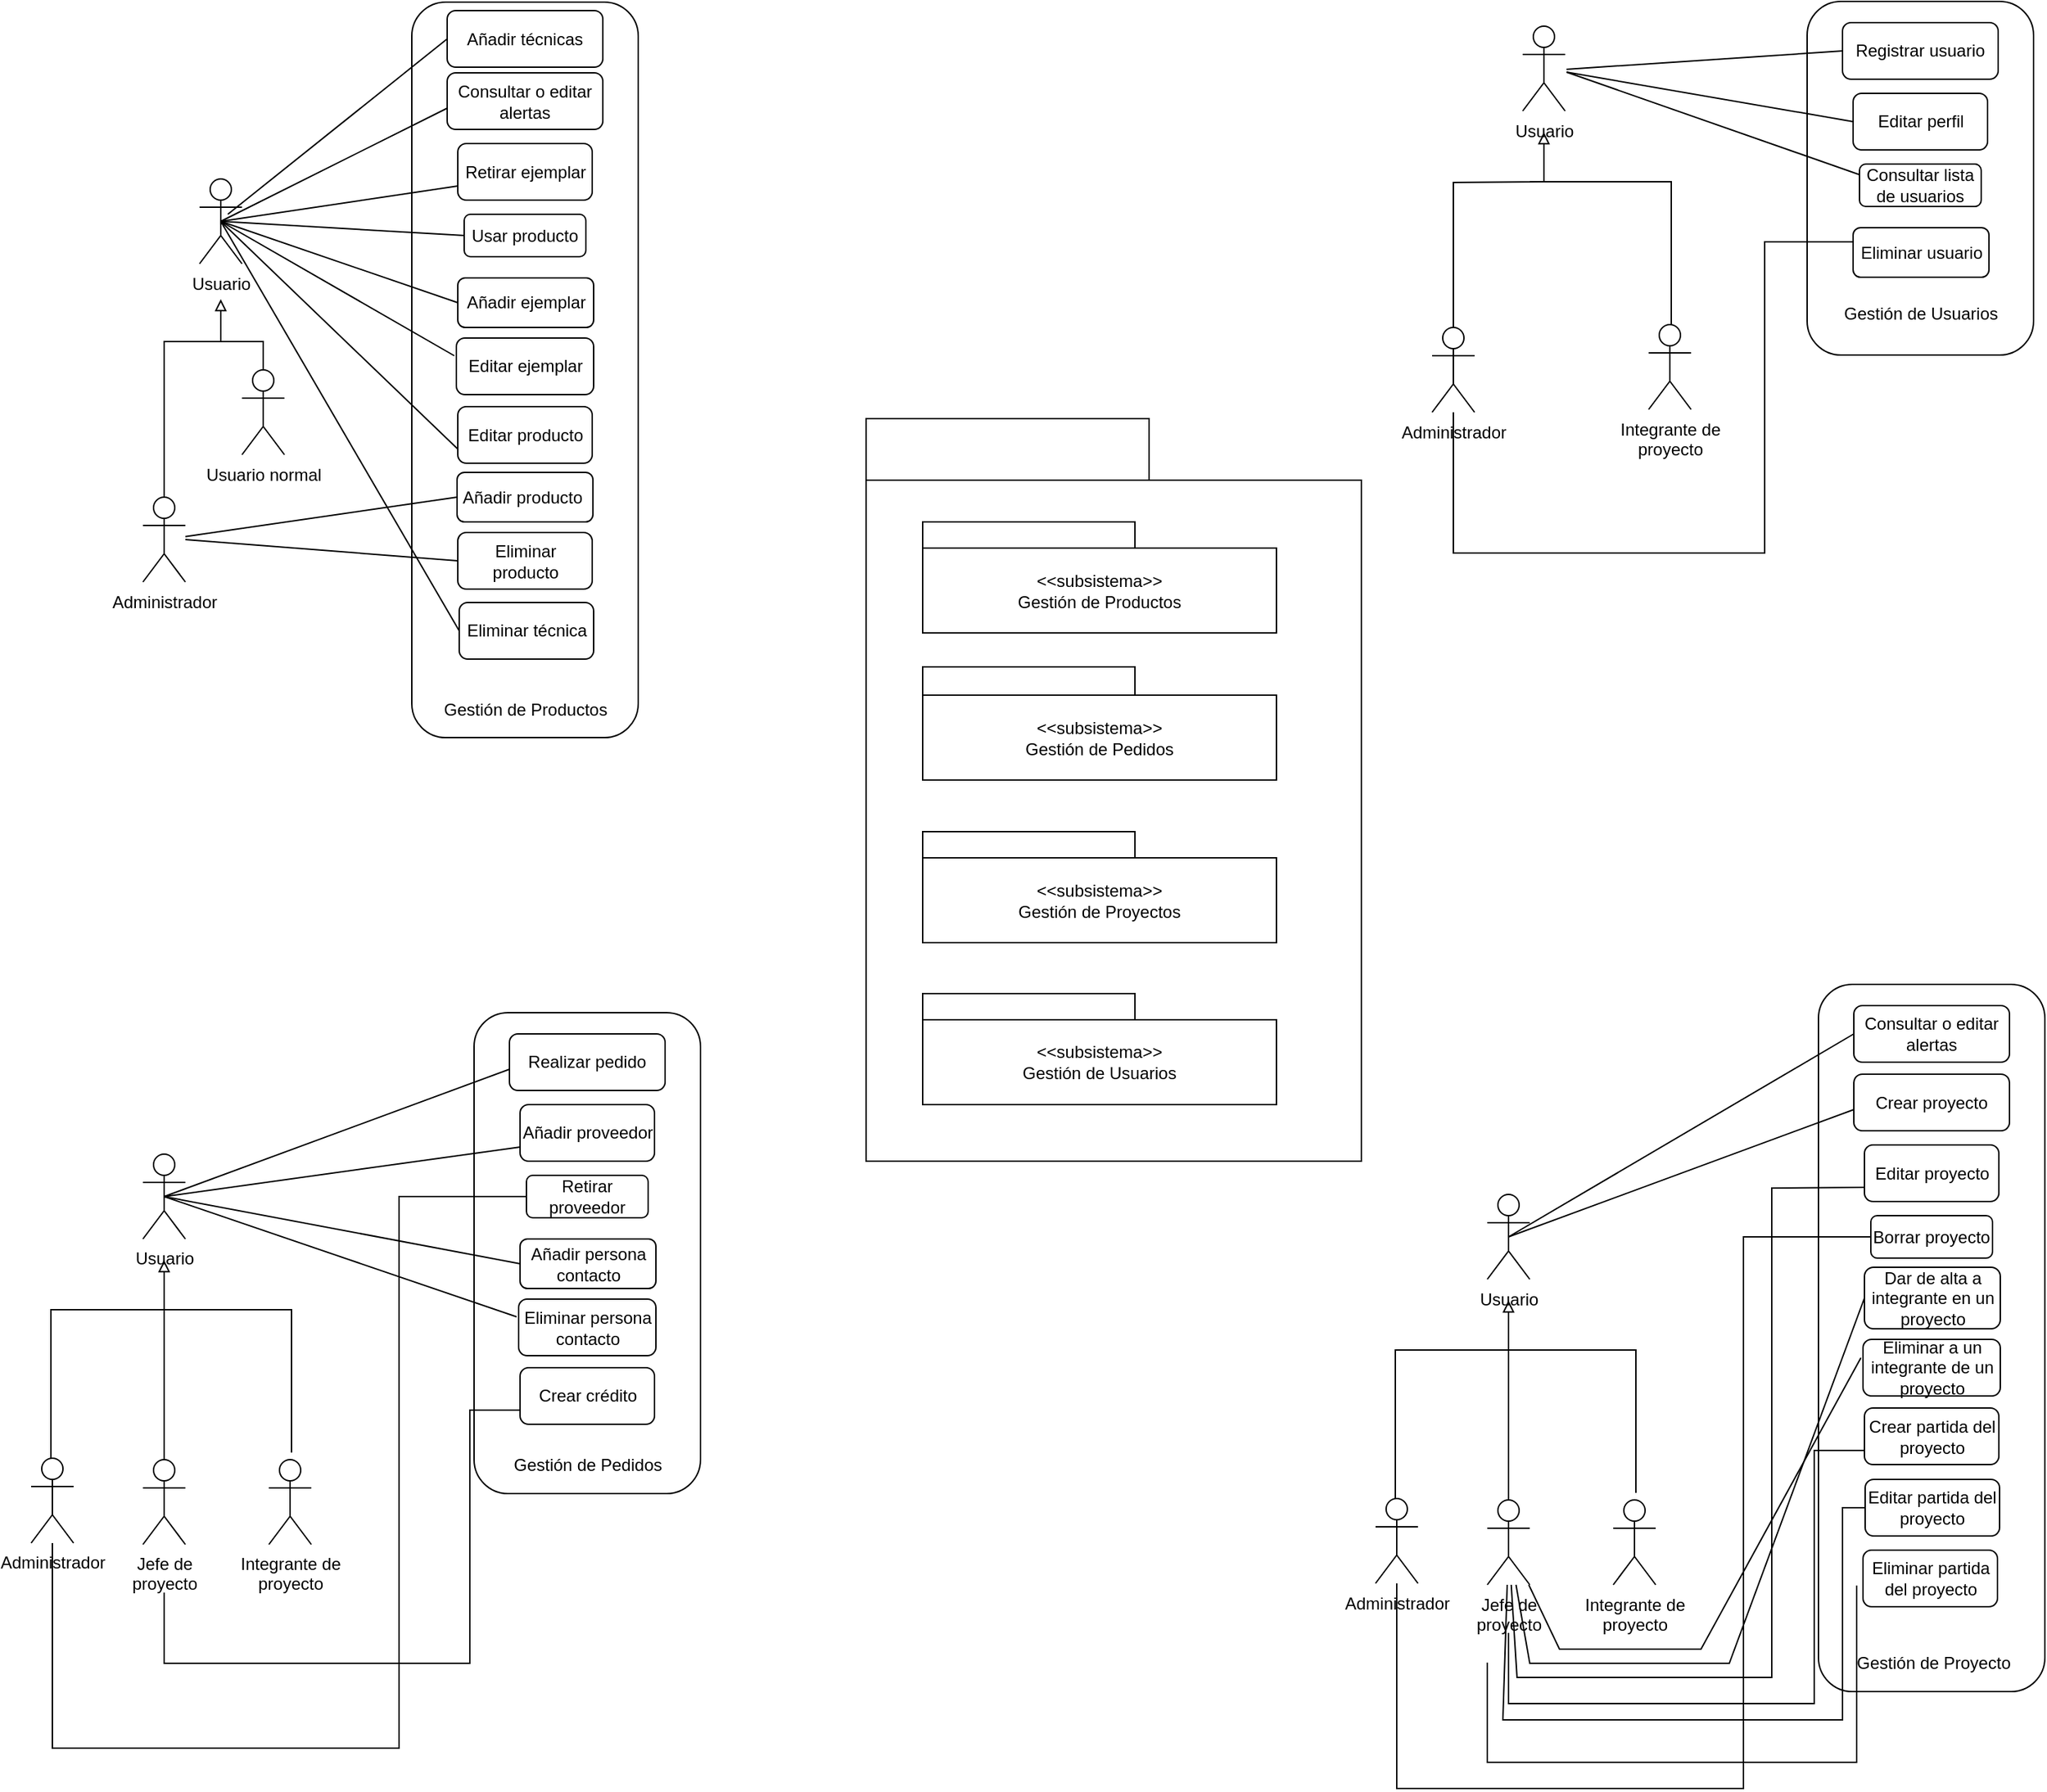 <mxfile version="13.10.5" type="google"><diagram id="vQZOB6tNzl_Wh4-jupNA" name="Page-1"><mxGraphModel dx="3328" dy="3097" grid="1" gridSize="10" guides="1" tooltips="1" connect="1" arrows="1" fold="1" page="1" pageScale="1" pageWidth="827" pageHeight="1169" math="0" shadow="0"><root><mxCell id="0"/><mxCell id="1" parent="0"/><mxCell id="R5N0agmOq3OoB0cfYctk-143" value="" style="rounded=0;whiteSpace=wrap;html=1;shadow=0;glass=0;sketch=0;" vertex="1" parent="1"><mxGeometry x="670" y="-645" width="200" height="91.5" as="geometry"/></mxCell><mxCell id="R5N0agmOq3OoB0cfYctk-43" value="" style="rounded=1;whiteSpace=wrap;html=1;" vertex="1" parent="1"><mxGeometry x="349" y="-939.5" width="160" height="520" as="geometry"/></mxCell><mxCell id="R5N0agmOq3OoB0cfYctk-1" value="" style="rounded=0;whiteSpace=wrap;html=1;" vertex="1" parent="1"><mxGeometry x="670" y="-601.5" width="350" height="481.5" as="geometry"/></mxCell><mxCell id="R5N0agmOq3OoB0cfYctk-2" value="Usuario" style="shape=umlActor;verticalLabelPosition=bottom;verticalAlign=top;html=1;outlineConnect=0;" vertex="1" parent="1"><mxGeometry x="199" y="-814.5" width="30" height="60" as="geometry"/></mxCell><mxCell id="R5N0agmOq3OoB0cfYctk-3" value="Retirar ejemplar" style="rounded=1;whiteSpace=wrap;html=1;" vertex="1" parent="1"><mxGeometry x="381.5" y="-839.5" width="95" height="40" as="geometry"/></mxCell><mxCell id="R5N0agmOq3OoB0cfYctk-4" value="Usar producto" style="rounded=1;whiteSpace=wrap;html=1;" vertex="1" parent="1"><mxGeometry x="386" y="-789.5" width="86" height="30" as="geometry"/></mxCell><mxCell id="R5N0agmOq3OoB0cfYctk-7" value="Añadir ejemplar" style="rounded=1;whiteSpace=wrap;html=1;" vertex="1" parent="1"><mxGeometry x="381.5" y="-744.5" width="96" height="35" as="geometry"/></mxCell><mxCell id="R5N0agmOq3OoB0cfYctk-8" value="Editar producto" style="rounded=1;whiteSpace=wrap;html=1;" vertex="1" parent="1"><mxGeometry x="381.5" y="-653.5" width="95" height="40" as="geometry"/></mxCell><mxCell id="R5N0agmOq3OoB0cfYctk-10" value="Consultar o editar alertas" style="rounded=1;whiteSpace=wrap;html=1;" vertex="1" parent="1"><mxGeometry x="374" y="-889.5" width="110" height="40" as="geometry"/></mxCell><mxCell id="R5N0agmOq3OoB0cfYctk-22" value="Usuario normal" style="shape=umlActor;verticalLabelPosition=bottom;verticalAlign=top;html=1;outlineConnect=0;" vertex="1" parent="1"><mxGeometry x="229" y="-679.5" width="30" height="60" as="geometry"/></mxCell><mxCell id="R5N0agmOq3OoB0cfYctk-23" value="Administrador" style="shape=umlActor;verticalLabelPosition=bottom;verticalAlign=top;html=1;outlineConnect=0;" vertex="1" parent="1"><mxGeometry x="159" y="-589.5" width="30" height="60" as="geometry"/></mxCell><mxCell id="R5N0agmOq3OoB0cfYctk-24" value="" style="endArrow=block;html=1;exitX=0.5;exitY=0;exitDx=0;exitDy=0;exitPerimeter=0;startArrow=none;startFill=0;endFill=0;rounded=0;" edge="1" parent="1" source="R5N0agmOq3OoB0cfYctk-23"><mxGeometry width="50" height="50" relative="1" as="geometry"><mxPoint x="169" y="-679.5" as="sourcePoint"/><mxPoint x="214" y="-729.5" as="targetPoint"/><Array as="points"><mxPoint x="174" y="-699.5"/><mxPoint x="214" y="-699.5"/></Array></mxGeometry></mxCell><mxCell id="R5N0agmOq3OoB0cfYctk-25" value="" style="endArrow=none;html=1;exitX=0.5;exitY=0;exitDx=0;exitDy=0;exitPerimeter=0;rounded=0;" edge="1" parent="1" source="R5N0agmOq3OoB0cfYctk-22"><mxGeometry width="50" height="50" relative="1" as="geometry"><mxPoint x="419" y="-659.5" as="sourcePoint"/><mxPoint x="209" y="-699.5" as="targetPoint"/><Array as="points"><mxPoint x="244" y="-699.5"/></Array></mxGeometry></mxCell><mxCell id="R5N0agmOq3OoB0cfYctk-30" value="" style="endArrow=none;html=1;entryX=0;entryY=0.75;entryDx=0;entryDy=0;exitX=0.5;exitY=0.5;exitDx=0;exitDy=0;exitPerimeter=0;" edge="1" parent="1" source="R5N0agmOq3OoB0cfYctk-2" target="R5N0agmOq3OoB0cfYctk-3"><mxGeometry width="50" height="50" relative="1" as="geometry"><mxPoint x="569" y="-609.5" as="sourcePoint"/><mxPoint x="629" y="-629.5" as="targetPoint"/></mxGeometry></mxCell><mxCell id="R5N0agmOq3OoB0cfYctk-31" value="" style="endArrow=none;html=1;entryX=0;entryY=0.5;entryDx=0;entryDy=0;exitX=0.5;exitY=0.5;exitDx=0;exitDy=0;exitPerimeter=0;" edge="1" parent="1" source="R5N0agmOq3OoB0cfYctk-2" target="R5N0agmOq3OoB0cfYctk-4"><mxGeometry width="50" height="50" relative="1" as="geometry"><mxPoint x="569" y="-609.5" as="sourcePoint"/><mxPoint x="639" y="-619.5" as="targetPoint"/></mxGeometry></mxCell><mxCell id="R5N0agmOq3OoB0cfYctk-34" value="" style="endArrow=none;html=1;entryX=0;entryY=0.5;entryDx=0;entryDy=0;exitX=0.5;exitY=0.5;exitDx=0;exitDy=0;exitPerimeter=0;" edge="1" parent="1" source="R5N0agmOq3OoB0cfYctk-2" target="R5N0agmOq3OoB0cfYctk-7"><mxGeometry width="50" height="50" relative="1" as="geometry"><mxPoint x="569" y="-609.5" as="sourcePoint"/><mxPoint x="649" y="-579.5" as="targetPoint"/></mxGeometry></mxCell><mxCell id="R5N0agmOq3OoB0cfYctk-35" value="" style="endArrow=none;html=1;exitX=0.5;exitY=0.5;exitDx=0;exitDy=0;exitPerimeter=0;" edge="1" parent="1" source="R5N0agmOq3OoB0cfYctk-2"><mxGeometry width="50" height="50" relative="1" as="geometry"><mxPoint x="569" y="-609.5" as="sourcePoint"/><mxPoint x="379" y="-689.5" as="targetPoint"/></mxGeometry></mxCell><mxCell id="R5N0agmOq3OoB0cfYctk-44" value="Eliminar producto" style="rounded=1;whiteSpace=wrap;html=1;" vertex="1" parent="1"><mxGeometry x="381.5" y="-564.5" width="95" height="40" as="geometry"/></mxCell><mxCell id="R5N0agmOq3OoB0cfYctk-45" value="Editar ejemplar" style="rounded=1;whiteSpace=wrap;html=1;" vertex="1" parent="1"><mxGeometry x="380.5" y="-702" width="97" height="40" as="geometry"/></mxCell><mxCell id="R5N0agmOq3OoB0cfYctk-47" value="Añadir producto&amp;nbsp;" style="rounded=1;whiteSpace=wrap;html=1;" vertex="1" parent="1"><mxGeometry x="381" y="-607" width="96" height="35" as="geometry"/></mxCell><mxCell id="R5N0agmOq3OoB0cfYctk-49" value="" style="endArrow=none;html=1;exitX=0.5;exitY=0.5;exitDx=0;exitDy=0;exitPerimeter=0;entryX=0;entryY=0.75;entryDx=0;entryDy=0;" edge="1" parent="1" source="R5N0agmOq3OoB0cfYctk-2" target="R5N0agmOq3OoB0cfYctk-8"><mxGeometry width="50" height="50" relative="1" as="geometry"><mxPoint x="224" y="-774.5" as="sourcePoint"/><mxPoint x="389" y="-679.5" as="targetPoint"/></mxGeometry></mxCell><mxCell id="R5N0agmOq3OoB0cfYctk-50" value="" style="endArrow=none;html=1;entryX=0;entryY=0.5;entryDx=0;entryDy=0;" edge="1" parent="1" source="R5N0agmOq3OoB0cfYctk-23" target="R5N0agmOq3OoB0cfYctk-47"><mxGeometry width="50" height="50" relative="1" as="geometry"><mxPoint x="199" y="-519.5" as="sourcePoint"/><mxPoint x="249" y="-569.5" as="targetPoint"/></mxGeometry></mxCell><mxCell id="R5N0agmOq3OoB0cfYctk-51" value="" style="endArrow=none;html=1;entryX=0;entryY=0.5;entryDx=0;entryDy=0;" edge="1" parent="1" target="R5N0agmOq3OoB0cfYctk-44"><mxGeometry width="50" height="50" relative="1" as="geometry"><mxPoint x="189" y="-559.5" as="sourcePoint"/><mxPoint x="309" y="-549.5" as="targetPoint"/></mxGeometry></mxCell><mxCell id="R5N0agmOq3OoB0cfYctk-52" value="Gestión de Productos" style="text;html=1;align=center;verticalAlign=middle;resizable=0;points=[];autosize=1;" vertex="1" parent="1"><mxGeometry x="364" y="-449.5" width="130" height="20" as="geometry"/></mxCell><mxCell id="R5N0agmOq3OoB0cfYctk-53" value="" style="endArrow=none;html=1;entryX=0;entryY=0.75;entryDx=0;entryDy=0;exitX=0.5;exitY=0.5;exitDx=0;exitDy=0;exitPerimeter=0;" edge="1" parent="1" source="R5N0agmOq3OoB0cfYctk-2"><mxGeometry width="50" height="50" relative="1" as="geometry"><mxPoint x="219" y="-779.5" as="sourcePoint"/><mxPoint x="374.0" y="-864.5" as="targetPoint"/></mxGeometry></mxCell><mxCell id="R5N0agmOq3OoB0cfYctk-54" value="" style="rounded=1;whiteSpace=wrap;html=1;" vertex="1" parent="1"><mxGeometry x="393" y="-225" width="160" height="340" as="geometry"/></mxCell><mxCell id="R5N0agmOq3OoB0cfYctk-55" value="Usuario" style="shape=umlActor;verticalLabelPosition=bottom;verticalAlign=top;html=1;outlineConnect=0;" vertex="1" parent="1"><mxGeometry x="159" y="-125" width="30" height="60" as="geometry"/></mxCell><mxCell id="R5N0agmOq3OoB0cfYctk-56" value="Añadir proveedor" style="rounded=1;whiteSpace=wrap;html=1;" vertex="1" parent="1"><mxGeometry x="425.5" y="-160" width="95" height="40" as="geometry"/></mxCell><mxCell id="R5N0agmOq3OoB0cfYctk-57" value="Retirar proveedor" style="rounded=1;whiteSpace=wrap;html=1;" vertex="1" parent="1"><mxGeometry x="430" y="-110" width="86" height="30" as="geometry"/></mxCell><mxCell id="R5N0agmOq3OoB0cfYctk-58" value="Añadir persona contacto" style="rounded=1;whiteSpace=wrap;html=1;" vertex="1" parent="1"><mxGeometry x="425.5" y="-65" width="96" height="35" as="geometry"/></mxCell><mxCell id="R5N0agmOq3OoB0cfYctk-59" value="Crear crédito" style="rounded=1;whiteSpace=wrap;html=1;" vertex="1" parent="1"><mxGeometry x="425.5" y="26" width="95" height="40" as="geometry"/></mxCell><mxCell id="R5N0agmOq3OoB0cfYctk-60" value="Realizar pedido" style="rounded=1;whiteSpace=wrap;html=1;" vertex="1" parent="1"><mxGeometry x="418" y="-210" width="110" height="40" as="geometry"/></mxCell><mxCell id="R5N0agmOq3OoB0cfYctk-61" value="Integrante de&lt;br&gt;proyecto" style="shape=umlActor;verticalLabelPosition=bottom;verticalAlign=top;html=1;outlineConnect=0;" vertex="1" parent="1"><mxGeometry x="248" y="91" width="30" height="60" as="geometry"/></mxCell><mxCell id="R5N0agmOq3OoB0cfYctk-83" style="edgeStyle=orthogonalEdgeStyle;rounded=0;orthogonalLoop=1;jettySize=auto;html=1;startArrow=none;startFill=0;endArrow=none;endFill=0;entryX=0;entryY=0.5;entryDx=0;entryDy=0;" edge="1" parent="1" source="R5N0agmOq3OoB0cfYctk-62" target="R5N0agmOq3OoB0cfYctk-57"><mxGeometry relative="1" as="geometry"><mxPoint x="360" y="285" as="targetPoint"/><Array as="points"><mxPoint x="95" y="295"/><mxPoint x="340" y="295"/><mxPoint x="340" y="-95"/></Array></mxGeometry></mxCell><mxCell id="R5N0agmOq3OoB0cfYctk-62" value="Administrador" style="shape=umlActor;verticalLabelPosition=bottom;verticalAlign=top;html=1;outlineConnect=0;" vertex="1" parent="1"><mxGeometry x="80" y="90" width="30" height="60" as="geometry"/></mxCell><mxCell id="R5N0agmOq3OoB0cfYctk-63" value="" style="endArrow=block;html=1;startArrow=none;startFill=0;endFill=0;rounded=0;" edge="1" parent="1"><mxGeometry width="50" height="50" relative="1" as="geometry"><mxPoint x="94" y="90" as="sourcePoint"/><mxPoint x="174" y="-50" as="targetPoint"/><Array as="points"><mxPoint x="94" y="-15"/><mxPoint x="174" y="-15"/></Array></mxGeometry></mxCell><mxCell id="R5N0agmOq3OoB0cfYctk-64" value="" style="endArrow=none;html=1;rounded=0;" edge="1" parent="1"><mxGeometry width="50" height="50" relative="1" as="geometry"><mxPoint x="264" y="86" as="sourcePoint"/><mxPoint x="164" y="-15" as="targetPoint"/><Array as="points"><mxPoint x="264" y="-15"/></Array></mxGeometry></mxCell><mxCell id="R5N0agmOq3OoB0cfYctk-65" value="" style="endArrow=none;html=1;entryX=0;entryY=0.75;entryDx=0;entryDy=0;exitX=0.5;exitY=0.5;exitDx=0;exitDy=0;exitPerimeter=0;" edge="1" parent="1" source="R5N0agmOq3OoB0cfYctk-55" target="R5N0agmOq3OoB0cfYctk-56"><mxGeometry width="50" height="50" relative="1" as="geometry"><mxPoint x="613" y="70" as="sourcePoint"/><mxPoint x="673" y="50" as="targetPoint"/></mxGeometry></mxCell><mxCell id="R5N0agmOq3OoB0cfYctk-67" value="" style="endArrow=none;html=1;entryX=0;entryY=0.5;entryDx=0;entryDy=0;exitX=0.5;exitY=0.5;exitDx=0;exitDy=0;exitPerimeter=0;" edge="1" parent="1" source="R5N0agmOq3OoB0cfYctk-55" target="R5N0agmOq3OoB0cfYctk-58"><mxGeometry width="50" height="50" relative="1" as="geometry"><mxPoint x="613" y="70" as="sourcePoint"/><mxPoint x="693" y="100" as="targetPoint"/></mxGeometry></mxCell><mxCell id="R5N0agmOq3OoB0cfYctk-68" value="" style="endArrow=none;html=1;exitX=0.5;exitY=0.5;exitDx=0;exitDy=0;exitPerimeter=0;" edge="1" parent="1" source="R5N0agmOq3OoB0cfYctk-55"><mxGeometry width="50" height="50" relative="1" as="geometry"><mxPoint x="613" y="70" as="sourcePoint"/><mxPoint x="423.0" y="-10" as="targetPoint"/></mxGeometry></mxCell><mxCell id="R5N0agmOq3OoB0cfYctk-70" value="Eliminar persona contacto" style="rounded=1;whiteSpace=wrap;html=1;" vertex="1" parent="1"><mxGeometry x="424.5" y="-22.5" width="97" height="40" as="geometry"/></mxCell><mxCell id="R5N0agmOq3OoB0cfYctk-72" value="" style="endArrow=none;html=1;entryX=0;entryY=0.75;entryDx=0;entryDy=0;rounded=0;" edge="1" parent="1" target="R5N0agmOq3OoB0cfYctk-59"><mxGeometry width="50" height="50" relative="1" as="geometry"><mxPoint x="174" y="185" as="sourcePoint"/><mxPoint x="433" as="targetPoint"/><Array as="points"><mxPoint x="174" y="235"/><mxPoint x="240" y="235"/><mxPoint x="390" y="235"/><mxPoint x="390" y="56"/></Array></mxGeometry></mxCell><mxCell id="R5N0agmOq3OoB0cfYctk-75" value="Gestión de Pedidos" style="text;html=1;align=center;verticalAlign=middle;resizable=0;points=[];autosize=1;" vertex="1" parent="1"><mxGeometry x="413" y="85" width="120" height="20" as="geometry"/></mxCell><mxCell id="R5N0agmOq3OoB0cfYctk-76" value="" style="endArrow=none;html=1;entryX=0;entryY=0.75;entryDx=0;entryDy=0;exitX=0.5;exitY=0.5;exitDx=0;exitDy=0;exitPerimeter=0;" edge="1" parent="1" source="R5N0agmOq3OoB0cfYctk-55"><mxGeometry width="50" height="50" relative="1" as="geometry"><mxPoint x="263" y="-100" as="sourcePoint"/><mxPoint x="418.0" y="-185" as="targetPoint"/></mxGeometry></mxCell><mxCell id="R5N0agmOq3OoB0cfYctk-77" value="" style="endArrow=none;startArrow=none;html=1;startFill=0;endFill=0;exitX=0.5;exitY=0;exitDx=0;exitDy=0;exitPerimeter=0;" edge="1" parent="1" source="R5N0agmOq3OoB0cfYctk-78"><mxGeometry width="50" height="50" relative="1" as="geometry"><mxPoint x="174" y="80" as="sourcePoint"/><mxPoint x="174" y="-30" as="targetPoint"/></mxGeometry></mxCell><mxCell id="R5N0agmOq3OoB0cfYctk-78" value="Jefe de&lt;br&gt;proyecto" style="shape=umlActor;verticalLabelPosition=bottom;verticalAlign=top;html=1;outlineConnect=0;" vertex="1" parent="1"><mxGeometry x="159" y="91" width="30" height="60" as="geometry"/></mxCell><mxCell id="R5N0agmOq3OoB0cfYctk-84" value="" style="rounded=1;whiteSpace=wrap;html=1;" vertex="1" parent="1"><mxGeometry x="1343" y="-245" width="160" height="500" as="geometry"/></mxCell><mxCell id="R5N0agmOq3OoB0cfYctk-85" value="Usuario" style="shape=umlActor;verticalLabelPosition=bottom;verticalAlign=top;html=1;outlineConnect=0;" vertex="1" parent="1"><mxGeometry x="1109" y="-96.5" width="30" height="60" as="geometry"/></mxCell><mxCell id="R5N0agmOq3OoB0cfYctk-86" value="Editar proyecto" style="rounded=1;whiteSpace=wrap;html=1;" vertex="1" parent="1"><mxGeometry x="1375.5" y="-131.5" width="95" height="40" as="geometry"/></mxCell><mxCell id="R5N0agmOq3OoB0cfYctk-87" value="Borrar proyecto" style="rounded=1;whiteSpace=wrap;html=1;" vertex="1" parent="1"><mxGeometry x="1380" y="-81.5" width="86" height="30" as="geometry"/></mxCell><mxCell id="R5N0agmOq3OoB0cfYctk-88" value="Dar de alta a integrante en un proyecto" style="rounded=1;whiteSpace=wrap;html=1;" vertex="1" parent="1"><mxGeometry x="1375.5" y="-45" width="96" height="43.5" as="geometry"/></mxCell><mxCell id="R5N0agmOq3OoB0cfYctk-89" value="Crear partida del proyecto" style="rounded=1;whiteSpace=wrap;html=1;" vertex="1" parent="1"><mxGeometry x="1375.5" y="54.5" width="95" height="40" as="geometry"/></mxCell><mxCell id="R5N0agmOq3OoB0cfYctk-90" value="Crear proyecto" style="rounded=1;whiteSpace=wrap;html=1;" vertex="1" parent="1"><mxGeometry x="1368" y="-181.5" width="110" height="40" as="geometry"/></mxCell><mxCell id="R5N0agmOq3OoB0cfYctk-91" value="Integrante de&lt;br&gt;proyecto" style="shape=umlActor;verticalLabelPosition=bottom;verticalAlign=top;html=1;outlineConnect=0;" vertex="1" parent="1"><mxGeometry x="1198" y="119.5" width="30" height="60" as="geometry"/></mxCell><mxCell id="R5N0agmOq3OoB0cfYctk-92" style="edgeStyle=orthogonalEdgeStyle;rounded=0;orthogonalLoop=1;jettySize=auto;html=1;startArrow=none;startFill=0;endArrow=none;endFill=0;entryX=0;entryY=0.5;entryDx=0;entryDy=0;" edge="1" parent="1" source="R5N0agmOq3OoB0cfYctk-93" target="R5N0agmOq3OoB0cfYctk-87"><mxGeometry relative="1" as="geometry"><mxPoint x="1310" y="313.5" as="targetPoint"/><Array as="points"><mxPoint x="1045" y="323.5"/><mxPoint x="1290" y="323.5"/><mxPoint x="1290" y="-66.5"/></Array></mxGeometry></mxCell><mxCell id="R5N0agmOq3OoB0cfYctk-93" value="Administrador" style="shape=umlActor;verticalLabelPosition=bottom;verticalAlign=top;html=1;outlineConnect=0;" vertex="1" parent="1"><mxGeometry x="1030" y="118.5" width="30" height="60" as="geometry"/></mxCell><mxCell id="R5N0agmOq3OoB0cfYctk-94" value="" style="endArrow=block;html=1;startArrow=none;startFill=0;endFill=0;rounded=0;" edge="1" parent="1"><mxGeometry width="50" height="50" relative="1" as="geometry"><mxPoint x="1044" y="118.5" as="sourcePoint"/><mxPoint x="1124" y="-21.5" as="targetPoint"/><Array as="points"><mxPoint x="1044" y="13.5"/><mxPoint x="1124" y="13.5"/></Array></mxGeometry></mxCell><mxCell id="R5N0agmOq3OoB0cfYctk-95" value="" style="endArrow=none;html=1;rounded=0;" edge="1" parent="1"><mxGeometry width="50" height="50" relative="1" as="geometry"><mxPoint x="1214" y="114.5" as="sourcePoint"/><mxPoint x="1114" y="13.5" as="targetPoint"/><Array as="points"><mxPoint x="1214" y="13.5"/></Array></mxGeometry></mxCell><mxCell id="R5N0agmOq3OoB0cfYctk-96" value="" style="endArrow=none;html=1;entryX=0;entryY=0.75;entryDx=0;entryDy=0;rounded=0;" edge="1" parent="1" source="R5N0agmOq3OoB0cfYctk-104" target="R5N0agmOq3OoB0cfYctk-86"><mxGeometry width="50" height="50" relative="1" as="geometry"><mxPoint x="1563" y="98.5" as="sourcePoint"/><mxPoint x="1623" y="78.5" as="targetPoint"/><Array as="points"><mxPoint x="1130" y="245"/><mxPoint x="1220" y="245"/><mxPoint x="1310" y="245"/><mxPoint x="1310" y="-101"/></Array></mxGeometry></mxCell><mxCell id="R5N0agmOq3OoB0cfYctk-97" value="" style="endArrow=none;html=1;entryX=0;entryY=0.5;entryDx=0;entryDy=0;rounded=0;" edge="1" parent="1" source="R5N0agmOq3OoB0cfYctk-104" target="R5N0agmOq3OoB0cfYctk-88"><mxGeometry width="50" height="50" relative="1" as="geometry"><mxPoint x="1139" y="225" as="sourcePoint"/><mxPoint x="1643" y="128.5" as="targetPoint"/><Array as="points"><mxPoint x="1139" y="235"/><mxPoint x="1280" y="235"/></Array></mxGeometry></mxCell><mxCell id="R5N0agmOq3OoB0cfYctk-98" value="" style="endArrow=none;html=1;rounded=0;" edge="1" parent="1" source="R5N0agmOq3OoB0cfYctk-104"><mxGeometry width="50" height="50" relative="1" as="geometry"><mxPoint x="1563" y="98.5" as="sourcePoint"/><mxPoint x="1373" y="19" as="targetPoint"/><Array as="points"><mxPoint x="1160" y="225"/><mxPoint x="1260" y="225"/></Array></mxGeometry></mxCell><mxCell id="R5N0agmOq3OoB0cfYctk-99" value="Eliminar a un integrante de un proyecto" style="rounded=1;whiteSpace=wrap;html=1;" vertex="1" parent="1"><mxGeometry x="1374.5" y="6" width="97" height="40" as="geometry"/></mxCell><mxCell id="R5N0agmOq3OoB0cfYctk-100" value="" style="endArrow=none;html=1;entryX=0;entryY=0.75;entryDx=0;entryDy=0;rounded=0;" edge="1" parent="1" target="R5N0agmOq3OoB0cfYctk-89"><mxGeometry width="50" height="50" relative="1" as="geometry"><mxPoint x="1124" y="213.5" as="sourcePoint"/><mxPoint x="1383" y="28.5" as="targetPoint"/><Array as="points"><mxPoint x="1124" y="263.5"/><mxPoint x="1190" y="263.5"/><mxPoint x="1340" y="263.5"/><mxPoint x="1340" y="84.5"/></Array></mxGeometry></mxCell><mxCell id="R5N0agmOq3OoB0cfYctk-101" value="Gestión de Proyecto" style="text;html=1;align=center;verticalAlign=middle;resizable=0;points=[];autosize=1;" vertex="1" parent="1"><mxGeometry x="1363.5" y="225" width="120" height="20" as="geometry"/></mxCell><mxCell id="R5N0agmOq3OoB0cfYctk-102" value="" style="endArrow=none;html=1;entryX=0;entryY=0.75;entryDx=0;entryDy=0;exitX=0.5;exitY=0.5;exitDx=0;exitDy=0;exitPerimeter=0;" edge="1" parent="1" source="R5N0agmOq3OoB0cfYctk-85"><mxGeometry width="50" height="50" relative="1" as="geometry"><mxPoint x="1213" y="-71.5" as="sourcePoint"/><mxPoint x="1368" y="-156.5" as="targetPoint"/></mxGeometry></mxCell><mxCell id="R5N0agmOq3OoB0cfYctk-103" value="" style="endArrow=none;startArrow=none;html=1;startFill=0;endFill=0;exitX=0.5;exitY=0;exitDx=0;exitDy=0;exitPerimeter=0;" edge="1" parent="1" source="R5N0agmOq3OoB0cfYctk-104"><mxGeometry width="50" height="50" relative="1" as="geometry"><mxPoint x="1124" y="108.5" as="sourcePoint"/><mxPoint x="1124" y="-1.5" as="targetPoint"/></mxGeometry></mxCell><mxCell id="R5N0agmOq3OoB0cfYctk-104" value="Jefe de&lt;br&gt;proyecto" style="shape=umlActor;verticalLabelPosition=bottom;verticalAlign=top;html=1;outlineConnect=0;" vertex="1" parent="1"><mxGeometry x="1109" y="119.5" width="30" height="60" as="geometry"/></mxCell><mxCell id="R5N0agmOq3OoB0cfYctk-105" value="Consultar o editar alertas" style="rounded=1;whiteSpace=wrap;html=1;" vertex="1" parent="1"><mxGeometry x="1368" y="-230" width="110" height="40" as="geometry"/></mxCell><mxCell id="R5N0agmOq3OoB0cfYctk-106" value="" style="endArrow=none;html=1;entryX=0;entryY=0.5;entryDx=0;entryDy=0;exitX=0.5;exitY=0.5;exitDx=0;exitDy=0;exitPerimeter=0;" edge="1" parent="1" source="R5N0agmOq3OoB0cfYctk-85" target="R5N0agmOq3OoB0cfYctk-105"><mxGeometry width="50" height="50" relative="1" as="geometry"><mxPoint x="1134" y="-56.5" as="sourcePoint"/><mxPoint x="1378" y="-146.5" as="targetPoint"/></mxGeometry></mxCell><mxCell id="R5N0agmOq3OoB0cfYctk-107" value="Editar partida del proyecto" style="rounded=1;whiteSpace=wrap;html=1;" vertex="1" parent="1"><mxGeometry x="1376" y="105" width="95" height="40" as="geometry"/></mxCell><mxCell id="R5N0agmOq3OoB0cfYctk-108" value="Eliminar partida del proyecto" style="rounded=1;whiteSpace=wrap;html=1;" vertex="1" parent="1"><mxGeometry x="1374.5" y="155" width="95" height="40" as="geometry"/></mxCell><mxCell id="R5N0agmOq3OoB0cfYctk-109" value="Añadir técnicas" style="rounded=1;whiteSpace=wrap;html=1;" vertex="1" parent="1"><mxGeometry x="374" y="-933.5" width="110" height="40" as="geometry"/></mxCell><mxCell id="R5N0agmOq3OoB0cfYctk-110" value="" style="endArrow=none;html=1;entryX=0;entryY=0.5;entryDx=0;entryDy=0;" edge="1" parent="1" target="R5N0agmOq3OoB0cfYctk-109"><mxGeometry width="50" height="50" relative="1" as="geometry"><mxPoint x="219" y="-789.5" as="sourcePoint"/><mxPoint x="384.0" y="-854.5" as="targetPoint"/><Array as="points"/></mxGeometry></mxCell><mxCell id="R5N0agmOq3OoB0cfYctk-111" value="Eliminar técnica" style="rounded=1;whiteSpace=wrap;html=1;" vertex="1" parent="1"><mxGeometry x="382.5" y="-515" width="95" height="40" as="geometry"/></mxCell><mxCell id="R5N0agmOq3OoB0cfYctk-112" value="" style="endArrow=none;html=1;entryX=0;entryY=0.5;entryDx=0;entryDy=0;exitX=0.5;exitY=0.5;exitDx=0;exitDy=0;exitPerimeter=0;" edge="1" parent="1" source="R5N0agmOq3OoB0cfYctk-2" target="R5N0agmOq3OoB0cfYctk-111"><mxGeometry width="50" height="50" relative="1" as="geometry"><mxPoint x="229" y="-769.5" as="sourcePoint"/><mxPoint x="391.5" y="-534.5" as="targetPoint"/></mxGeometry></mxCell><mxCell id="R5N0agmOq3OoB0cfYctk-113" value="" style="endArrow=none;html=1;rounded=0;exitX=0;exitY=0.5;exitDx=0;exitDy=0;" edge="1" parent="1" source="R5N0agmOq3OoB0cfYctk-107" target="R5N0agmOq3OoB0cfYctk-104"><mxGeometry width="50" height="50" relative="1" as="geometry"><mxPoint x="1370" y="275" as="sourcePoint"/><mxPoint x="1109" y="195" as="targetPoint"/><Array as="points"><mxPoint x="1360" y="125"/><mxPoint x="1360" y="275"/><mxPoint x="1290" y="275"/><mxPoint x="1120" y="275"/></Array></mxGeometry></mxCell><mxCell id="R5N0agmOq3OoB0cfYctk-114" value="" style="endArrow=none;html=1;rounded=0;entryX=0;entryY=1;entryDx=0;entryDy=0;entryPerimeter=0;" edge="1" parent="1"><mxGeometry width="50" height="50" relative="1" as="geometry"><mxPoint x="1370" y="180" as="sourcePoint"/><mxPoint x="1109" y="234.5" as="targetPoint"/><Array as="points"><mxPoint x="1370" y="305"/><mxPoint x="1280" y="305"/><mxPoint x="1109" y="305"/></Array></mxGeometry></mxCell><mxCell id="R5N0agmOq3OoB0cfYctk-115" value="" style="rounded=1;whiteSpace=wrap;html=1;" vertex="1" parent="1"><mxGeometry x="1335" y="-940" width="160" height="250" as="geometry"/></mxCell><mxCell id="R5N0agmOq3OoB0cfYctk-116" value="Usuario" style="shape=umlActor;verticalLabelPosition=bottom;verticalAlign=top;html=1;outlineConnect=0;" vertex="1" parent="1"><mxGeometry x="1134" y="-922.5" width="30" height="60" as="geometry"/></mxCell><mxCell id="R5N0agmOq3OoB0cfYctk-117" value="Editar perfil" style="rounded=1;whiteSpace=wrap;html=1;" vertex="1" parent="1"><mxGeometry x="1367.5" y="-875" width="95" height="40" as="geometry"/></mxCell><mxCell id="R5N0agmOq3OoB0cfYctk-118" value="Consultar lista de usuarios" style="rounded=1;whiteSpace=wrap;html=1;" vertex="1" parent="1"><mxGeometry x="1372" y="-825" width="86" height="30" as="geometry"/></mxCell><mxCell id="R5N0agmOq3OoB0cfYctk-119" value="Eliminar usuario" style="rounded=1;whiteSpace=wrap;html=1;" vertex="1" parent="1"><mxGeometry x="1367.5" y="-780" width="96" height="35" as="geometry"/></mxCell><mxCell id="R5N0agmOq3OoB0cfYctk-121" value="Registrar usuario" style="rounded=1;whiteSpace=wrap;html=1;" vertex="1" parent="1"><mxGeometry x="1360" y="-925" width="110" height="40" as="geometry"/></mxCell><mxCell id="R5N0agmOq3OoB0cfYctk-122" value="Integrante de&lt;br&gt;proyecto" style="shape=umlActor;verticalLabelPosition=bottom;verticalAlign=top;html=1;outlineConnect=0;" vertex="1" parent="1"><mxGeometry x="1223" y="-711.5" width="30" height="60" as="geometry"/></mxCell><mxCell id="R5N0agmOq3OoB0cfYctk-136" style="edgeStyle=orthogonalEdgeStyle;rounded=0;orthogonalLoop=1;jettySize=auto;html=1;startArrow=none;startFill=0;endArrow=none;endFill=0;entryX=0;entryY=0.5;entryDx=0;entryDy=0;" edge="1" parent="1" source="R5N0agmOq3OoB0cfYctk-124" target="R5N0agmOq3OoB0cfYctk-119"><mxGeometry relative="1" as="geometry"><mxPoint x="1315" y="-770" as="targetPoint"/><Array as="points"><mxPoint x="1085" y="-550"/><mxPoint x="1305" y="-550"/><mxPoint x="1305" y="-770"/><mxPoint x="1368" y="-770"/></Array></mxGeometry></mxCell><mxCell id="R5N0agmOq3OoB0cfYctk-124" value="Administrador" style="shape=umlActor;verticalLabelPosition=bottom;verticalAlign=top;html=1;outlineConnect=0;" vertex="1" parent="1"><mxGeometry x="1070" y="-709.5" width="30" height="60" as="geometry"/></mxCell><mxCell id="R5N0agmOq3OoB0cfYctk-125" value="" style="endArrow=block;html=1;startArrow=none;startFill=0;endFill=0;rounded=0;" edge="1" parent="1"><mxGeometry width="50" height="50" relative="1" as="geometry"><mxPoint x="1085" y="-710" as="sourcePoint"/><mxPoint x="1149" y="-847.5" as="targetPoint"/><Array as="points"><mxPoint x="1085" y="-812"/><mxPoint x="1149" y="-812.5"/></Array></mxGeometry></mxCell><mxCell id="R5N0agmOq3OoB0cfYctk-126" value="" style="endArrow=none;html=1;rounded=0;" edge="1" parent="1"><mxGeometry width="50" height="50" relative="1" as="geometry"><mxPoint x="1239" y="-711.5" as="sourcePoint"/><mxPoint x="1139" y="-812.5" as="targetPoint"/><Array as="points"><mxPoint x="1239" y="-812.5"/></Array></mxGeometry></mxCell><mxCell id="R5N0agmOq3OoB0cfYctk-132" value="Gestión de Usuarios" style="text;html=1;align=center;verticalAlign=middle;resizable=0;points=[];autosize=1;" vertex="1" parent="1"><mxGeometry x="1355" y="-729" width="120" height="20" as="geometry"/></mxCell><mxCell id="R5N0agmOq3OoB0cfYctk-140" value="" style="endArrow=none;html=1;entryX=0;entryY=0.5;entryDx=0;entryDy=0;" edge="1" parent="1" target="R5N0agmOq3OoB0cfYctk-121"><mxGeometry width="50" height="50" relative="1" as="geometry"><mxPoint x="1165" y="-892" as="sourcePoint"/><mxPoint x="1265" y="-990" as="targetPoint"/></mxGeometry></mxCell><mxCell id="R5N0agmOq3OoB0cfYctk-141" value="" style="endArrow=none;html=1;entryX=0;entryY=0.5;entryDx=0;entryDy=0;" edge="1" parent="1" target="R5N0agmOq3OoB0cfYctk-117"><mxGeometry width="50" height="50" relative="1" as="geometry"><mxPoint x="1165" y="-890" as="sourcePoint"/><mxPoint x="1370" y="-895" as="targetPoint"/></mxGeometry></mxCell><mxCell id="R5N0agmOq3OoB0cfYctk-142" value="" style="endArrow=none;html=1;entryX=0;entryY=0.25;entryDx=0;entryDy=0;" edge="1" parent="1" target="R5N0agmOq3OoB0cfYctk-118"><mxGeometry width="50" height="50" relative="1" as="geometry"><mxPoint x="1165" y="-890" as="sourcePoint"/><mxPoint x="1377.5" y="-845" as="targetPoint"/></mxGeometry></mxCell><mxCell id="R5N0agmOq3OoB0cfYctk-144" value="" style="rounded=0;whiteSpace=wrap;html=1;shadow=0;glass=0;sketch=0;" vertex="1" parent="1"><mxGeometry x="710" y="-572" width="150" height="60" as="geometry"/></mxCell><mxCell id="R5N0agmOq3OoB0cfYctk-145" value="" style="rounded=0;whiteSpace=wrap;html=1;shadow=0;glass=0;sketch=0;" vertex="1" parent="1"><mxGeometry x="710" y="-469.5" width="150" height="60" as="geometry"/></mxCell><mxCell id="R5N0agmOq3OoB0cfYctk-148" value="&amp;lt;&amp;lt;subsistema&amp;gt;&amp;gt;&lt;br&gt;Gestión de Productos" style="rounded=0;whiteSpace=wrap;html=1;shadow=0;glass=0;sketch=0;" vertex="1" parent="1"><mxGeometry x="710" y="-553.5" width="250" height="60" as="geometry"/></mxCell><mxCell id="R5N0agmOq3OoB0cfYctk-149" value="&lt;span&gt;&amp;lt;&amp;lt;subsistema&amp;gt;&amp;gt;&lt;/span&gt;&lt;br&gt;&lt;span&gt;Gestión de Pedidos&lt;/span&gt;" style="rounded=0;whiteSpace=wrap;html=1;shadow=0;glass=0;sketch=0;" vertex="1" parent="1"><mxGeometry x="710" y="-449.5" width="250" height="60" as="geometry"/></mxCell><mxCell id="R5N0agmOq3OoB0cfYctk-150" value="" style="rounded=0;whiteSpace=wrap;html=1;shadow=0;glass=0;sketch=0;" vertex="1" parent="1"><mxGeometry x="710" y="-353" width="150" height="60" as="geometry"/></mxCell><mxCell id="R5N0agmOq3OoB0cfYctk-151" value="&lt;span&gt;&amp;lt;&amp;lt;subsistema&amp;gt;&amp;gt;&lt;/span&gt;&lt;br&gt;&lt;span&gt;Gestión de Proyectos&lt;/span&gt;" style="rounded=0;whiteSpace=wrap;html=1;shadow=0;glass=0;sketch=0;" vertex="1" parent="1"><mxGeometry x="710" y="-334.5" width="250" height="60" as="geometry"/></mxCell><mxCell id="R5N0agmOq3OoB0cfYctk-152" value="" style="rounded=0;whiteSpace=wrap;html=1;shadow=0;glass=0;sketch=0;" vertex="1" parent="1"><mxGeometry x="710" y="-238.5" width="150" height="60" as="geometry"/></mxCell><mxCell id="R5N0agmOq3OoB0cfYctk-153" value="&lt;span&gt;&amp;lt;&amp;lt;subsistema&amp;gt;&amp;gt;&lt;/span&gt;&lt;br&gt;&lt;span&gt;Gestión de Usuarios&lt;/span&gt;" style="rounded=0;whiteSpace=wrap;html=1;shadow=0;glass=0;sketch=0;" vertex="1" parent="1"><mxGeometry x="710" y="-220" width="250" height="60" as="geometry"/></mxCell></root></mxGraphModel></diagram></mxfile>